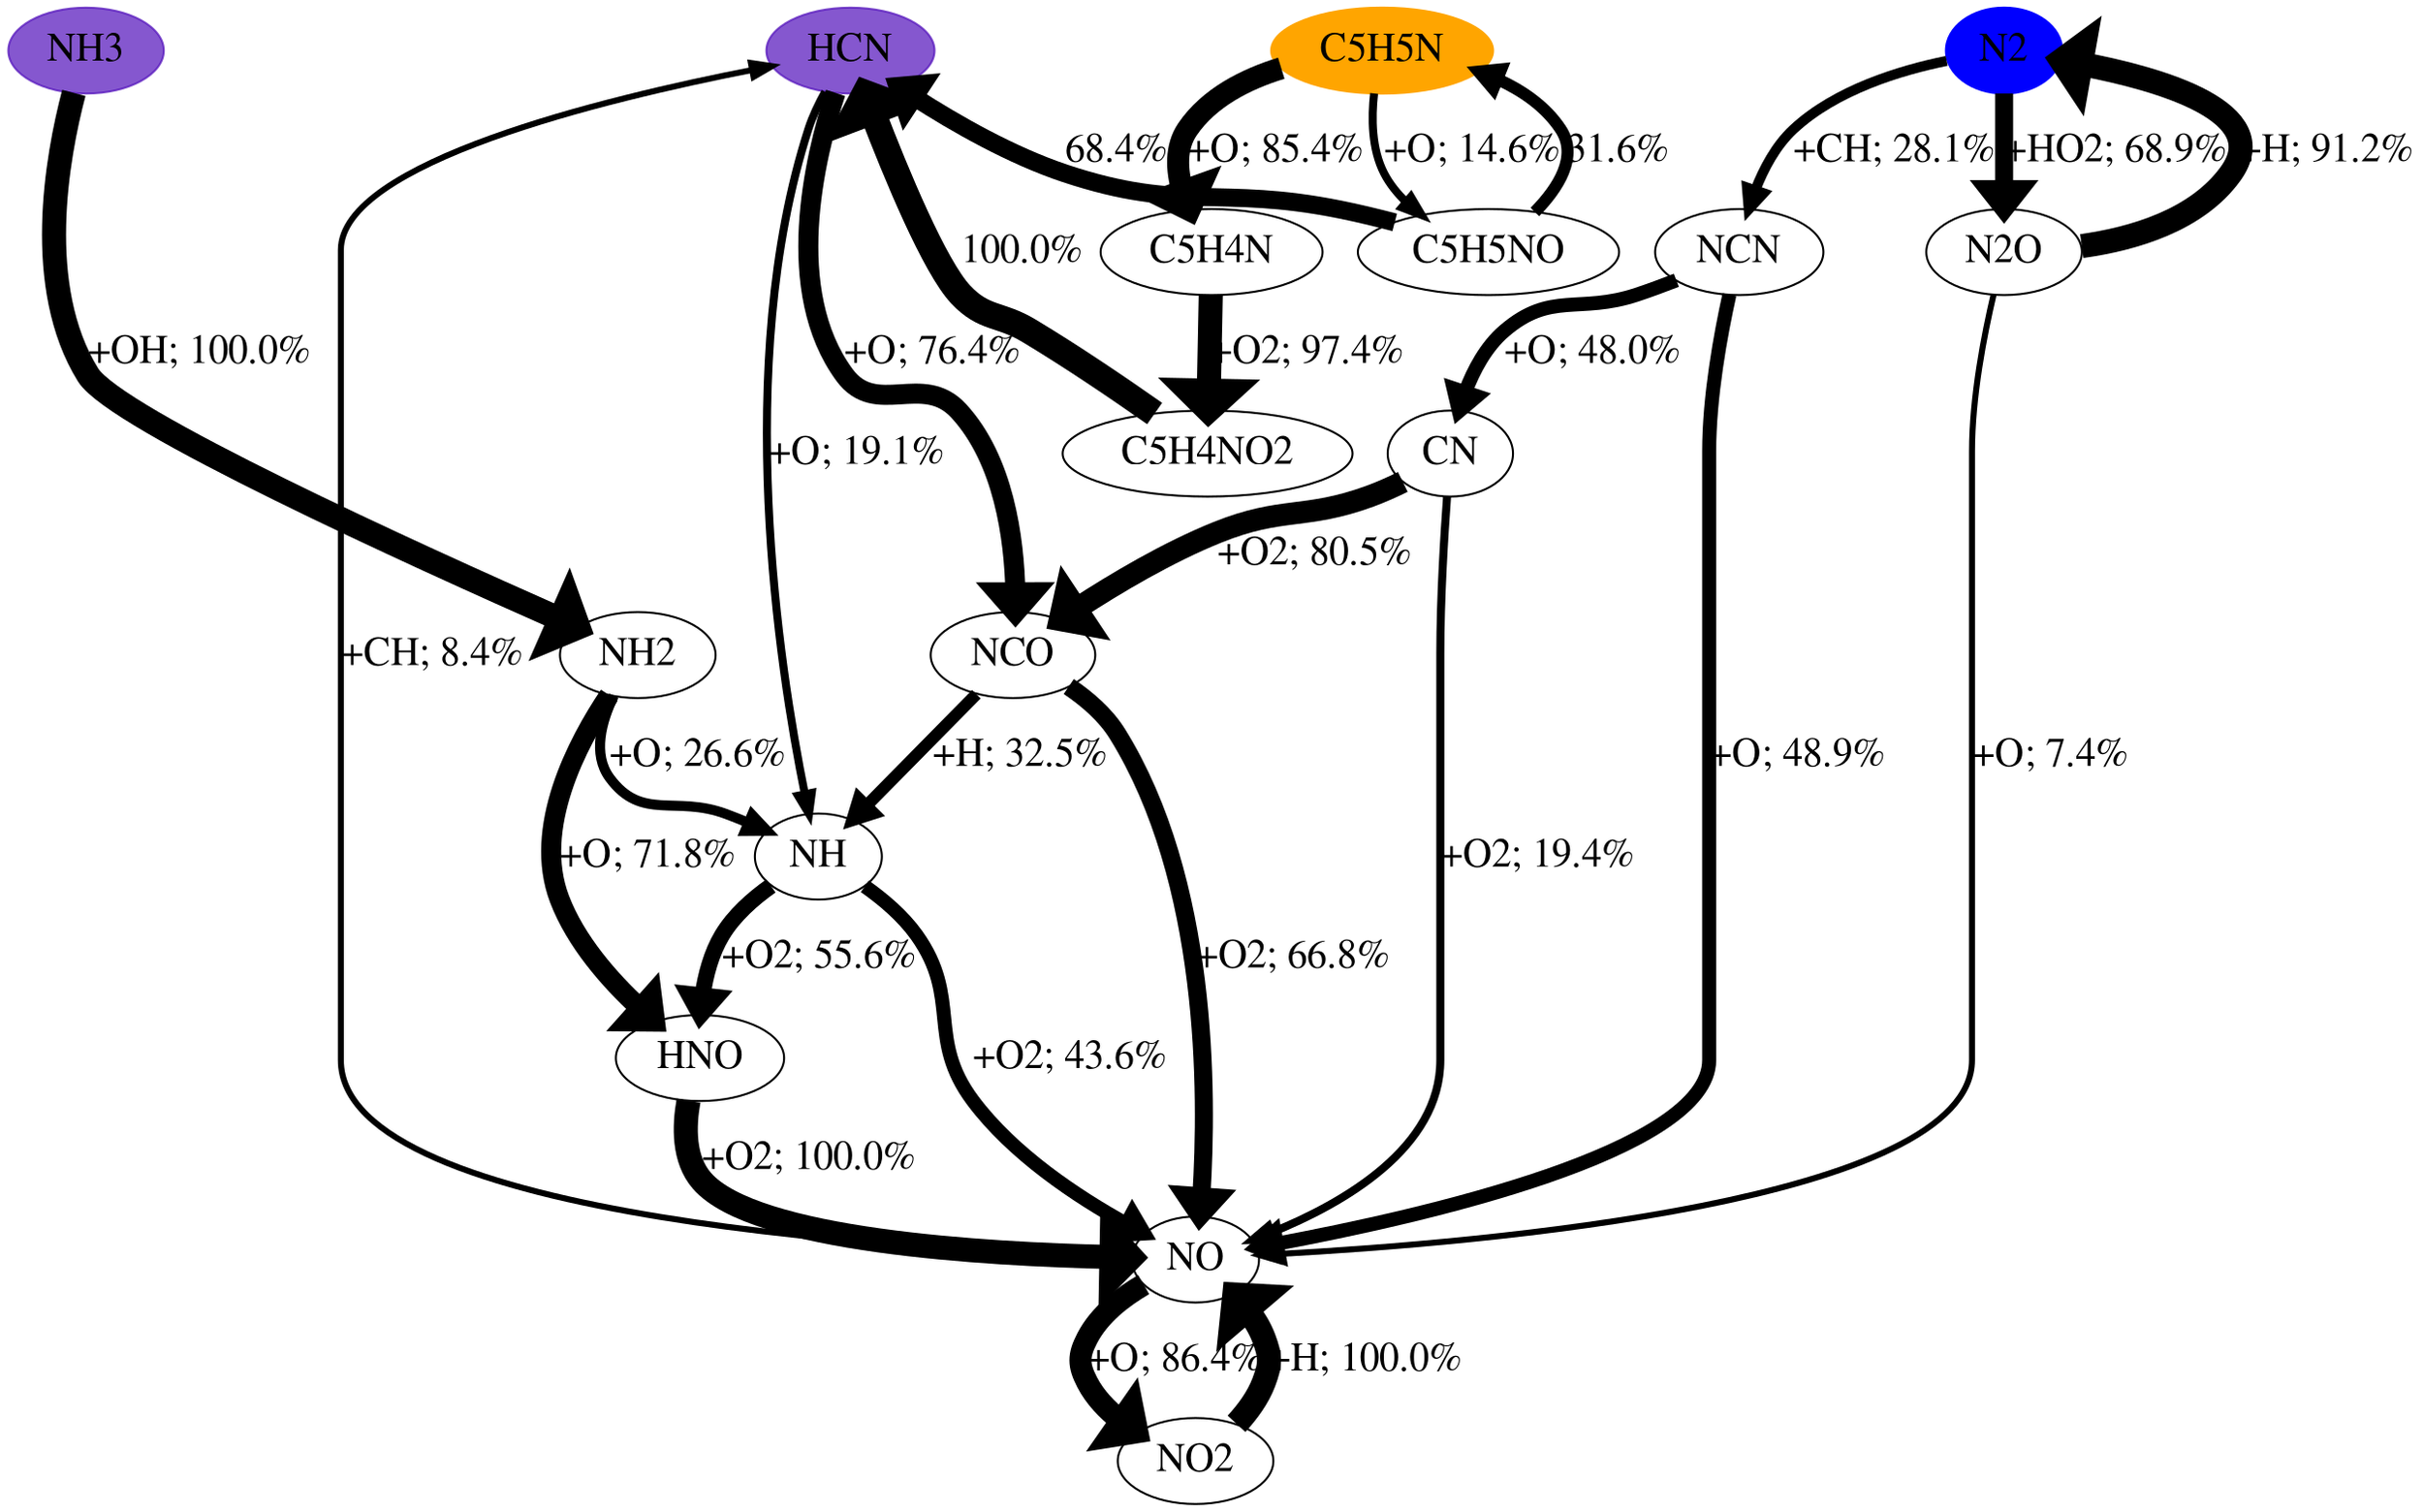 digraph {
    graph [b="0,0,1558,558", rankdir=TB, center=true];
	NO -> NO2 [label="+O; 86.4%" fontcolor=black fontname=Times fontsize=20 penwidth=11]
	NO -> HCN [label="+CH; 8.4%" fontcolor=black fontname=Times fontsize=20 penwidth=3]
	HCN -> NH [label="+O; 19.1%" fontcolor=black fontname=Times fontsize=20 penwidth=4]
	HCN -> NCO [label="+O; 76.4%" fontcolor=black fontname=Times fontsize=20 penwidth=10]
	C5H5N -> C5H4N [label="+O; 85.4%" fontcolor=black fontname=Times fontsize=20 penwidth=11]
	C5H5N -> C5H5NO [label="+O; 14.6%" fontcolor=black fontname=Times fontsize=20 penwidth=4]
	NO2 -> NO [label="+H; 100.0%" fontcolor=black fontname=Times fontsize=20 penwidth=12]
	NH3 -> NH2 [label="+OH; 100.0%" fontcolor=black fontname=Times fontsize=20 penwidth=12]
	N2 -> N2O [label="+HO2; 68.9%" fontcolor=black fontname=Times fontsize=20 penwidth=9]
	N2 -> NCN [label="+CH; 28.1%" fontcolor=black fontname=Times fontsize=20 penwidth=5]
	NH -> HNO [label="+O2; 55.6%" fontcolor=black fontname=Times fontsize=20 penwidth=8]
	NH -> NO [label="+O2; 43.6%" fontcolor=black fontname=Times fontsize=20 penwidth=7]
	NCO -> NH [label="+H; 32.5%" fontcolor=black fontname=Times fontsize=20 penwidth=6]
	NCO -> NO [label="+O2; 66.8%" fontcolor=black fontname=Times fontsize=20 penwidth=9]
	C5H4N -> C5H4NO2 [label="+O2; 97.4%" fontcolor=black fontname=Times fontsize=20 penwidth=12]
	C5H5NO -> HCN [label="68.4%" fontcolor=black fontname=Times fontsize=20 penwidth=9]
	C5H5NO -> C5H5N [label="31.6%" fontcolor=black fontname=Times fontsize=20 penwidth=6]
	NH2 -> NH [label="+O; 26.6%" fontcolor=black fontname=Times fontsize=20 penwidth=5]
	NH2 -> HNO [label="+O; 71.8%" fontcolor=black fontname=Times fontsize=20 penwidth=10]
	N2O -> N2 [label="+H; 91.2%" fontcolor=black fontname=Times fontsize=20 penwidth=12]
	N2O -> NO [label="+O; 7.4%" fontcolor=black fontname=Times fontsize=20 penwidth=3]
	NCN -> NO [label="+O; 48.9%" fontcolor=black fontname=Times fontsize=20 penwidth=7]
	NCN -> CN [label="+O; 48.0%" fontcolor=black fontname=Times fontsize=20 penwidth=7]
	HNO -> NO [label="+O2; 100.0%" fontcolor=black fontname=Times fontsize=20 penwidth=12]
	C5H4NO2 -> HCN [label="100.0%" fontcolor=black fontname=Times fontsize=20 penwidth=13]
	CN -> NO [label="+O2; 19.4%" fontcolor=black fontname=Times fontsize=20 penwidth=4]
	CN -> NCO [label="+O2; 80.5%" fontcolor=black fontname=Times fontsize=20 penwidth=11]
	NO [fontname=Times fontsize=20]
	HCN [fontname=Times fontsize=20]
	C5H5N [fontname=Times fontsize=20]
	NO2 [fontname=Times fontsize=20]
	NH3 [fontname=Times fontsize=20]
	N2 [fontname=Times fontsize=20]
	NH [fontname=Times fontsize=20]
	NCO [fontname=Times fontsize=20]
	C5H4N [fontname=Times fontsize=20]
	C5H5NO [fontname=Times fontsize=20]
	NH2 [fontname=Times fontsize=20]
	N2O [fontname=Times fontsize=20]
	NCN [fontname=Times fontsize=20]
	HNO [fontname=Times fontsize=20]
	C5H4NO2 [fontname=Times fontsize=20]
	CN [fontname=Times fontsize=20]
	HCN [color="#500dbab1" fillcolor="#500dbab1" style=filled]
	NH3 [color="#500dbab1" fillcolor="#500dbab1" style=filled]
	C5H5N [color=orange fillcolor=orange style=filled]
	N2 [color=blue fillcolor=blue style=filled]

    {rank="source"; C5H5N,NH3,HCN,N2}
}